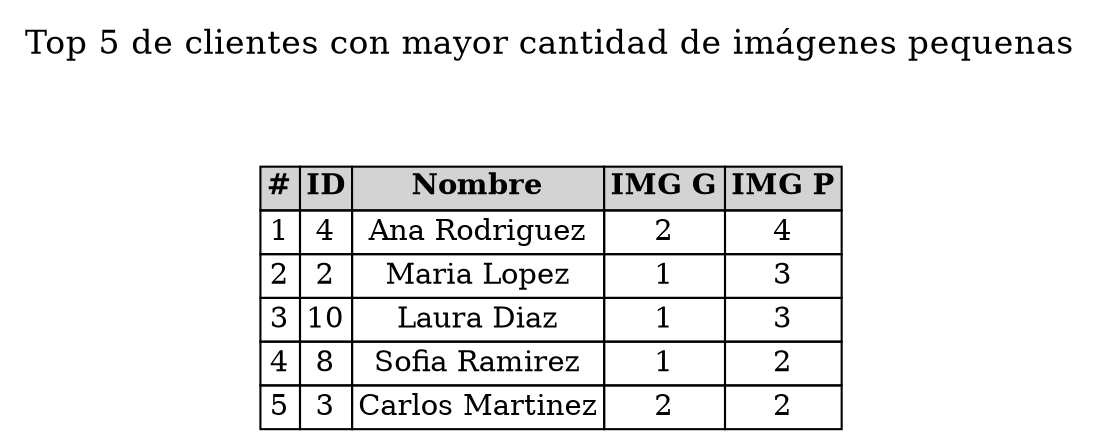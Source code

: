 digraph G {
node [shape=plaintext];
title [label="Top 5 de clientes con mayor cantidad de imágenes pequenas" shape=none fontsize=16];
table [label=<
<table border="0" cellborder="1" cellspacing="0">
<tr><td bgcolor="lightgray"><b>#</b></td><td bgcolor="lightgray"><b>ID</b></td><td bgcolor="lightgray"><b>Nombre</b></td><td bgcolor="lightgray"><b>IMG G</b></td><td bgcolor="lightgray"><b>IMG P</b></td></tr>
<tr><td>1</td><td>4</td><td>Ana Rodriguez</td><td>2</td><td>4</td></tr>
<tr><td>2</td><td>2</td><td>Maria Lopez</td><td>1</td><td>3</td></tr>
<tr><td>3</td><td>10</td><td>Laura Diaz</td><td>1</td><td>3</td></tr>
<tr><td>4</td><td>8</td><td>Sofia Ramirez</td><td>1</td><td>2</td></tr>
<tr><td>5</td><td>3</td><td>Carlos Martinez</td><td>2</td><td>2</td></tr>
</table>
>];
title -> table [style=invis];
}

